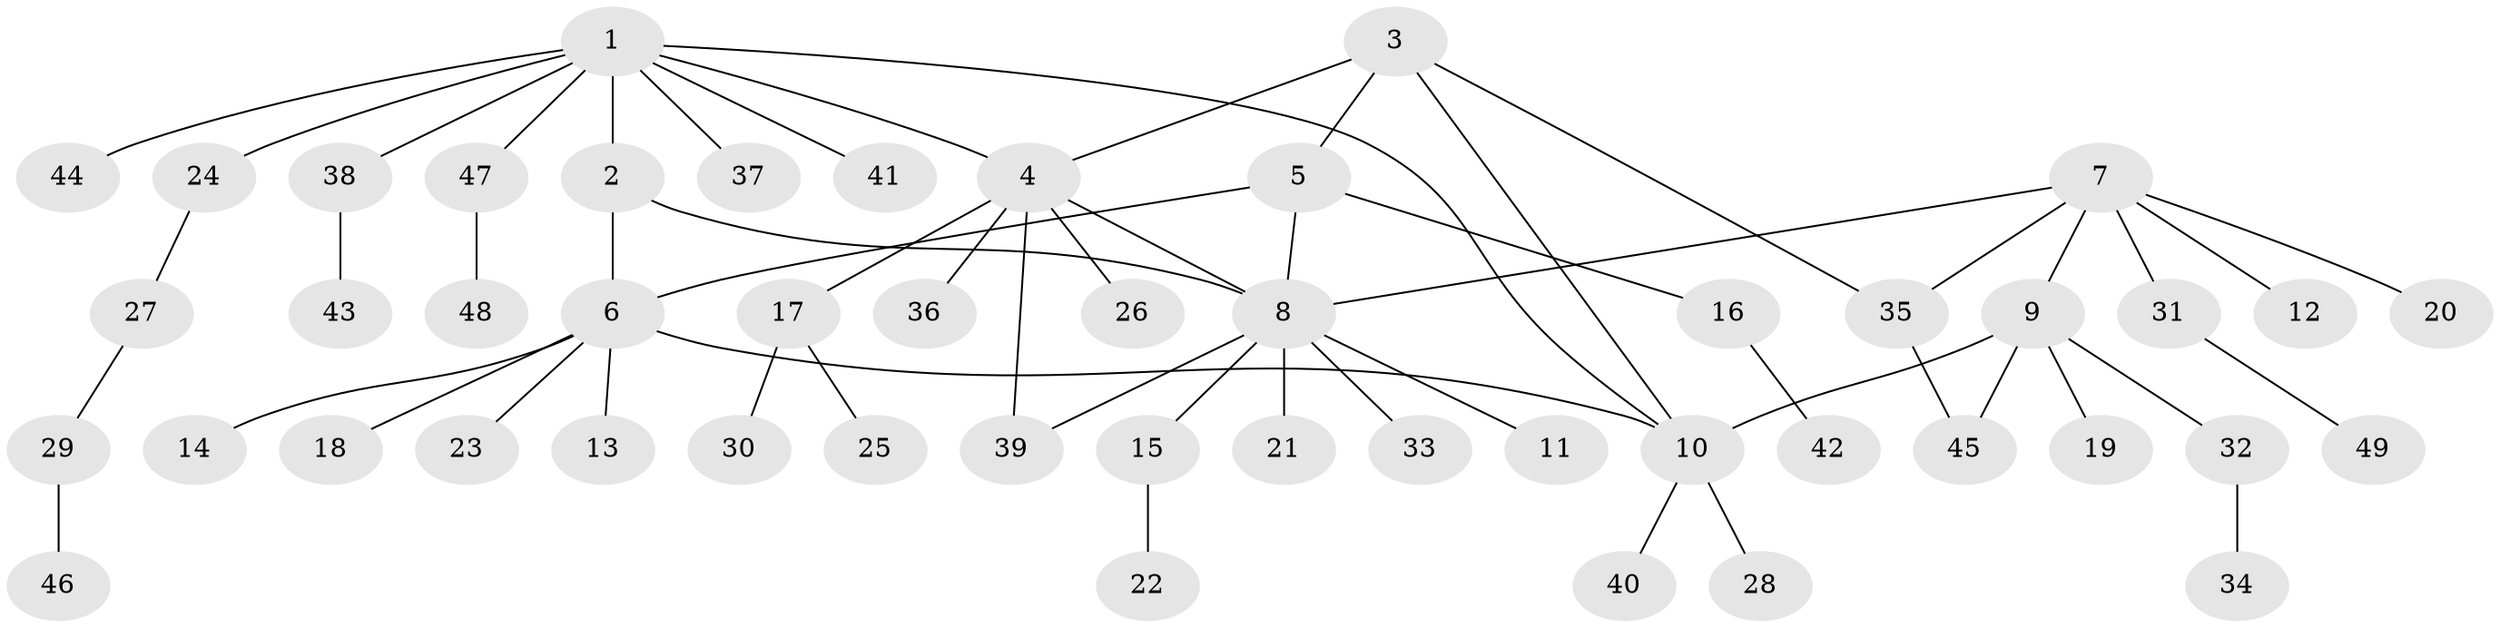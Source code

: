 // Generated by graph-tools (version 1.1) at 2025/02/03/09/25 03:02:36]
// undirected, 49 vertices, 57 edges
graph export_dot {
graph [start="1"]
  node [color=gray90,style=filled];
  1;
  2;
  3;
  4;
  5;
  6;
  7;
  8;
  9;
  10;
  11;
  12;
  13;
  14;
  15;
  16;
  17;
  18;
  19;
  20;
  21;
  22;
  23;
  24;
  25;
  26;
  27;
  28;
  29;
  30;
  31;
  32;
  33;
  34;
  35;
  36;
  37;
  38;
  39;
  40;
  41;
  42;
  43;
  44;
  45;
  46;
  47;
  48;
  49;
  1 -- 2;
  1 -- 4;
  1 -- 10;
  1 -- 24;
  1 -- 37;
  1 -- 38;
  1 -- 41;
  1 -- 44;
  1 -- 47;
  2 -- 6;
  2 -- 8;
  3 -- 4;
  3 -- 5;
  3 -- 10;
  3 -- 35;
  4 -- 8;
  4 -- 17;
  4 -- 26;
  4 -- 36;
  4 -- 39;
  5 -- 6;
  5 -- 8;
  5 -- 16;
  6 -- 10;
  6 -- 13;
  6 -- 14;
  6 -- 18;
  6 -- 23;
  7 -- 8;
  7 -- 9;
  7 -- 12;
  7 -- 20;
  7 -- 31;
  7 -- 35;
  8 -- 11;
  8 -- 15;
  8 -- 21;
  8 -- 33;
  8 -- 39;
  9 -- 10;
  9 -- 19;
  9 -- 32;
  9 -- 45;
  10 -- 28;
  10 -- 40;
  15 -- 22;
  16 -- 42;
  17 -- 25;
  17 -- 30;
  24 -- 27;
  27 -- 29;
  29 -- 46;
  31 -- 49;
  32 -- 34;
  35 -- 45;
  38 -- 43;
  47 -- 48;
}

